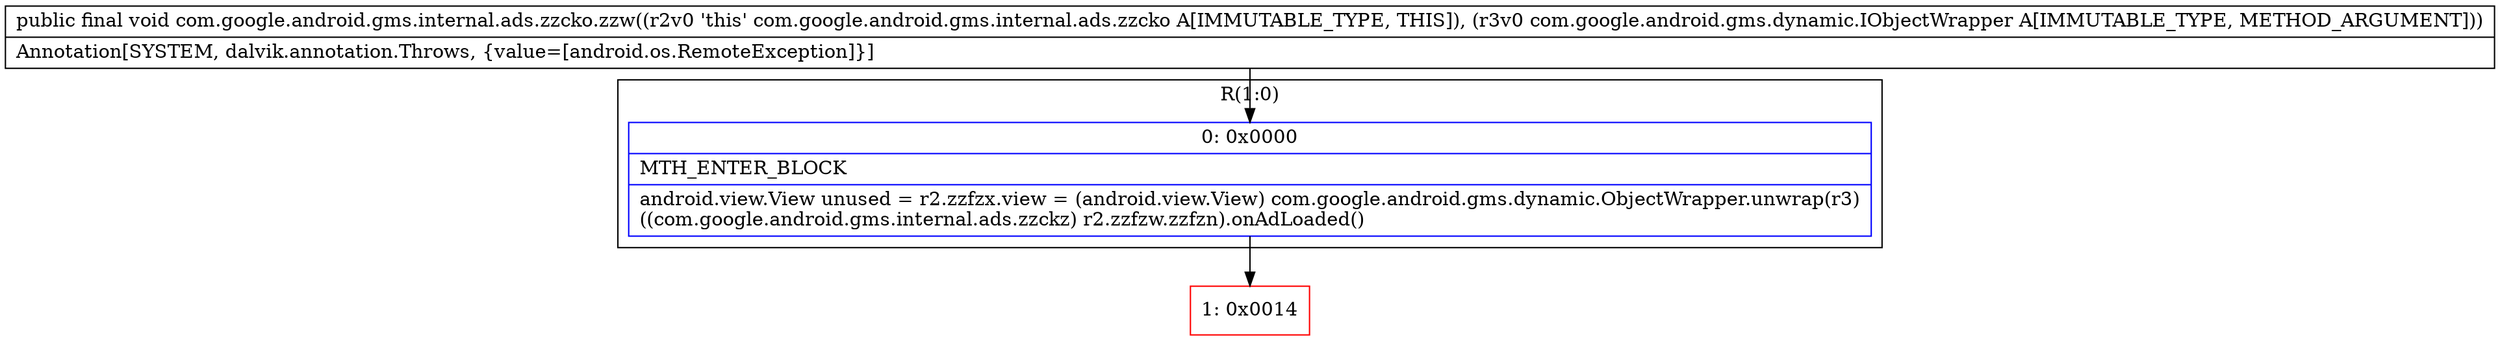 digraph "CFG forcom.google.android.gms.internal.ads.zzcko.zzw(Lcom\/google\/android\/gms\/dynamic\/IObjectWrapper;)V" {
subgraph cluster_Region_1460825124 {
label = "R(1:0)";
node [shape=record,color=blue];
Node_0 [shape=record,label="{0\:\ 0x0000|MTH_ENTER_BLOCK\l|android.view.View unused = r2.zzfzx.view = (android.view.View) com.google.android.gms.dynamic.ObjectWrapper.unwrap(r3)\l((com.google.android.gms.internal.ads.zzckz) r2.zzfzw.zzfzn).onAdLoaded()\l}"];
}
Node_1 [shape=record,color=red,label="{1\:\ 0x0014}"];
MethodNode[shape=record,label="{public final void com.google.android.gms.internal.ads.zzcko.zzw((r2v0 'this' com.google.android.gms.internal.ads.zzcko A[IMMUTABLE_TYPE, THIS]), (r3v0 com.google.android.gms.dynamic.IObjectWrapper A[IMMUTABLE_TYPE, METHOD_ARGUMENT]))  | Annotation[SYSTEM, dalvik.annotation.Throws, \{value=[android.os.RemoteException]\}]\l}"];
MethodNode -> Node_0;
Node_0 -> Node_1;
}

